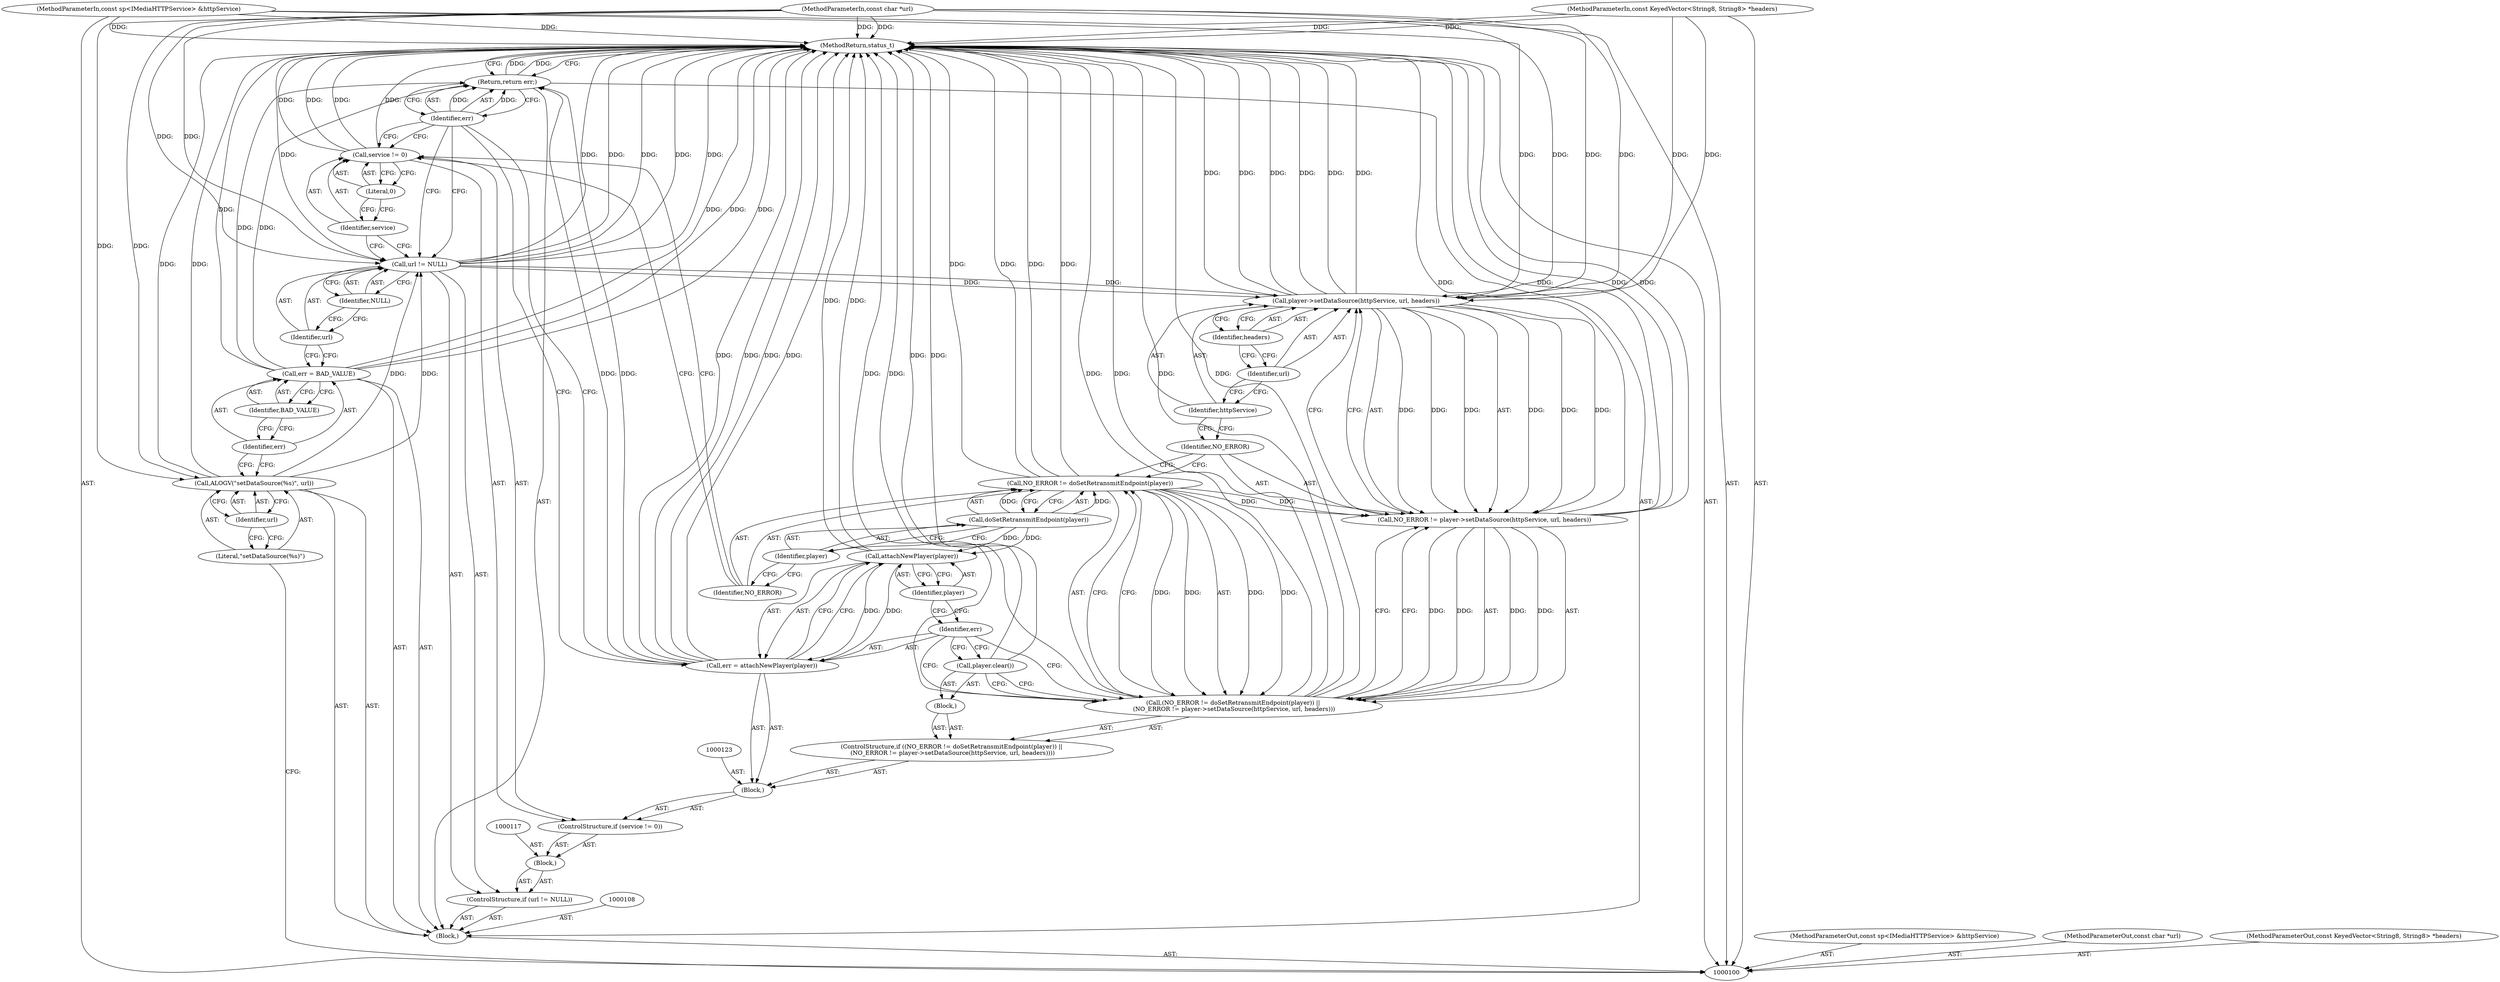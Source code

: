 digraph "0_Android_42a25c46b844518ff0d0b920c20c519e1417be69" {
"1000144" [label="(MethodReturn,status_t)"];
"1000119" [label="(Call,service != 0)"];
"1000120" [label="(Identifier,service)"];
"1000121" [label="(Literal,0)"];
"1000118" [label="(ControlStructure,if (service != 0))"];
"1000122" [label="(Block,)"];
"1000124" [label="(ControlStructure,if ((NO_ERROR != doSetRetransmitEndpoint(player)) ||\n (NO_ERROR != player->setDataSource(httpService, url, headers))))"];
"1000125" [label="(Call,(NO_ERROR != doSetRetransmitEndpoint(player)) ||\n (NO_ERROR != player->setDataSource(httpService, url, headers)))"];
"1000126" [label="(Call,NO_ERROR != doSetRetransmitEndpoint(player))"];
"1000127" [label="(Identifier,NO_ERROR)"];
"1000128" [label="(Call,doSetRetransmitEndpoint(player))"];
"1000129" [label="(Identifier,player)"];
"1000132" [label="(Call,player->setDataSource(httpService, url, headers))"];
"1000130" [label="(Call,NO_ERROR != player->setDataSource(httpService, url, headers))"];
"1000131" [label="(Identifier,NO_ERROR)"];
"1000133" [label="(Identifier,httpService)"];
"1000134" [label="(Identifier,url)"];
"1000135" [label="(Identifier,headers)"];
"1000136" [label="(Block,)"];
"1000137" [label="(Call,player.clear())"];
"1000138" [label="(Call,err = attachNewPlayer(player))"];
"1000139" [label="(Identifier,err)"];
"1000140" [label="(Call,attachNewPlayer(player))"];
"1000141" [label="(Identifier,player)"];
"1000142" [label="(Return,return err;)"];
"1000143" [label="(Identifier,err)"];
"1000101" [label="(MethodParameterIn,const sp<IMediaHTTPService> &httpService)"];
"1000193" [label="(MethodParameterOut,const sp<IMediaHTTPService> &httpService)"];
"1000102" [label="(MethodParameterIn,const char *url)"];
"1000194" [label="(MethodParameterOut,const char *url)"];
"1000103" [label="(MethodParameterIn,const KeyedVector<String8, String8> *headers)"];
"1000195" [label="(MethodParameterOut,const KeyedVector<String8, String8> *headers)"];
"1000104" [label="(Block,)"];
"1000106" [label="(Literal,\"setDataSource(%s)\")"];
"1000107" [label="(Identifier,url)"];
"1000105" [label="(Call,ALOGV(\"setDataSource(%s)\", url))"];
"1000109" [label="(Call,err = BAD_VALUE)"];
"1000110" [label="(Identifier,err)"];
"1000111" [label="(Identifier,BAD_VALUE)"];
"1000115" [label="(Identifier,NULL)"];
"1000112" [label="(ControlStructure,if (url != NULL))"];
"1000113" [label="(Call,url != NULL)"];
"1000114" [label="(Identifier,url)"];
"1000116" [label="(Block,)"];
"1000144" -> "1000100"  [label="AST: "];
"1000144" -> "1000142"  [label="CFG: "];
"1000125" -> "1000144"  [label="DDG: "];
"1000125" -> "1000144"  [label="DDG: "];
"1000125" -> "1000144"  [label="DDG: "];
"1000105" -> "1000144"  [label="DDG: "];
"1000113" -> "1000144"  [label="DDG: "];
"1000113" -> "1000144"  [label="DDG: "];
"1000113" -> "1000144"  [label="DDG: "];
"1000138" -> "1000144"  [label="DDG: "];
"1000138" -> "1000144"  [label="DDG: "];
"1000126" -> "1000144"  [label="DDG: "];
"1000126" -> "1000144"  [label="DDG: "];
"1000119" -> "1000144"  [label="DDG: "];
"1000119" -> "1000144"  [label="DDG: "];
"1000109" -> "1000144"  [label="DDG: "];
"1000109" -> "1000144"  [label="DDG: "];
"1000130" -> "1000144"  [label="DDG: "];
"1000130" -> "1000144"  [label="DDG: "];
"1000140" -> "1000144"  [label="DDG: "];
"1000103" -> "1000144"  [label="DDG: "];
"1000132" -> "1000144"  [label="DDG: "];
"1000132" -> "1000144"  [label="DDG: "];
"1000132" -> "1000144"  [label="DDG: "];
"1000102" -> "1000144"  [label="DDG: "];
"1000101" -> "1000144"  [label="DDG: "];
"1000137" -> "1000144"  [label="DDG: "];
"1000142" -> "1000144"  [label="DDG: "];
"1000119" -> "1000118"  [label="AST: "];
"1000119" -> "1000121"  [label="CFG: "];
"1000120" -> "1000119"  [label="AST: "];
"1000121" -> "1000119"  [label="AST: "];
"1000127" -> "1000119"  [label="CFG: "];
"1000143" -> "1000119"  [label="CFG: "];
"1000119" -> "1000144"  [label="DDG: "];
"1000119" -> "1000144"  [label="DDG: "];
"1000120" -> "1000119"  [label="AST: "];
"1000120" -> "1000113"  [label="CFG: "];
"1000121" -> "1000120"  [label="CFG: "];
"1000121" -> "1000119"  [label="AST: "];
"1000121" -> "1000120"  [label="CFG: "];
"1000119" -> "1000121"  [label="CFG: "];
"1000118" -> "1000116"  [label="AST: "];
"1000119" -> "1000118"  [label="AST: "];
"1000122" -> "1000118"  [label="AST: "];
"1000122" -> "1000118"  [label="AST: "];
"1000123" -> "1000122"  [label="AST: "];
"1000124" -> "1000122"  [label="AST: "];
"1000138" -> "1000122"  [label="AST: "];
"1000124" -> "1000122"  [label="AST: "];
"1000125" -> "1000124"  [label="AST: "];
"1000136" -> "1000124"  [label="AST: "];
"1000125" -> "1000124"  [label="AST: "];
"1000125" -> "1000126"  [label="CFG: "];
"1000125" -> "1000130"  [label="CFG: "];
"1000126" -> "1000125"  [label="AST: "];
"1000130" -> "1000125"  [label="AST: "];
"1000137" -> "1000125"  [label="CFG: "];
"1000139" -> "1000125"  [label="CFG: "];
"1000125" -> "1000144"  [label="DDG: "];
"1000125" -> "1000144"  [label="DDG: "];
"1000125" -> "1000144"  [label="DDG: "];
"1000126" -> "1000125"  [label="DDG: "];
"1000126" -> "1000125"  [label="DDG: "];
"1000130" -> "1000125"  [label="DDG: "];
"1000130" -> "1000125"  [label="DDG: "];
"1000126" -> "1000125"  [label="AST: "];
"1000126" -> "1000128"  [label="CFG: "];
"1000127" -> "1000126"  [label="AST: "];
"1000128" -> "1000126"  [label="AST: "];
"1000131" -> "1000126"  [label="CFG: "];
"1000125" -> "1000126"  [label="CFG: "];
"1000126" -> "1000144"  [label="DDG: "];
"1000126" -> "1000144"  [label="DDG: "];
"1000126" -> "1000125"  [label="DDG: "];
"1000126" -> "1000125"  [label="DDG: "];
"1000128" -> "1000126"  [label="DDG: "];
"1000126" -> "1000130"  [label="DDG: "];
"1000127" -> "1000126"  [label="AST: "];
"1000127" -> "1000119"  [label="CFG: "];
"1000129" -> "1000127"  [label="CFG: "];
"1000128" -> "1000126"  [label="AST: "];
"1000128" -> "1000129"  [label="CFG: "];
"1000129" -> "1000128"  [label="AST: "];
"1000126" -> "1000128"  [label="CFG: "];
"1000128" -> "1000126"  [label="DDG: "];
"1000128" -> "1000140"  [label="DDG: "];
"1000129" -> "1000128"  [label="AST: "];
"1000129" -> "1000127"  [label="CFG: "];
"1000128" -> "1000129"  [label="CFG: "];
"1000132" -> "1000130"  [label="AST: "];
"1000132" -> "1000135"  [label="CFG: "];
"1000133" -> "1000132"  [label="AST: "];
"1000134" -> "1000132"  [label="AST: "];
"1000135" -> "1000132"  [label="AST: "];
"1000130" -> "1000132"  [label="CFG: "];
"1000132" -> "1000144"  [label="DDG: "];
"1000132" -> "1000144"  [label="DDG: "];
"1000132" -> "1000144"  [label="DDG: "];
"1000132" -> "1000130"  [label="DDG: "];
"1000132" -> "1000130"  [label="DDG: "];
"1000132" -> "1000130"  [label="DDG: "];
"1000101" -> "1000132"  [label="DDG: "];
"1000113" -> "1000132"  [label="DDG: "];
"1000102" -> "1000132"  [label="DDG: "];
"1000103" -> "1000132"  [label="DDG: "];
"1000130" -> "1000125"  [label="AST: "];
"1000130" -> "1000132"  [label="CFG: "];
"1000131" -> "1000130"  [label="AST: "];
"1000132" -> "1000130"  [label="AST: "];
"1000125" -> "1000130"  [label="CFG: "];
"1000130" -> "1000144"  [label="DDG: "];
"1000130" -> "1000144"  [label="DDG: "];
"1000130" -> "1000125"  [label="DDG: "];
"1000130" -> "1000125"  [label="DDG: "];
"1000126" -> "1000130"  [label="DDG: "];
"1000132" -> "1000130"  [label="DDG: "];
"1000132" -> "1000130"  [label="DDG: "];
"1000132" -> "1000130"  [label="DDG: "];
"1000131" -> "1000130"  [label="AST: "];
"1000131" -> "1000126"  [label="CFG: "];
"1000133" -> "1000131"  [label="CFG: "];
"1000133" -> "1000132"  [label="AST: "];
"1000133" -> "1000131"  [label="CFG: "];
"1000134" -> "1000133"  [label="CFG: "];
"1000134" -> "1000132"  [label="AST: "];
"1000134" -> "1000133"  [label="CFG: "];
"1000135" -> "1000134"  [label="CFG: "];
"1000135" -> "1000132"  [label="AST: "];
"1000135" -> "1000134"  [label="CFG: "];
"1000132" -> "1000135"  [label="CFG: "];
"1000136" -> "1000124"  [label="AST: "];
"1000137" -> "1000136"  [label="AST: "];
"1000137" -> "1000136"  [label="AST: "];
"1000137" -> "1000125"  [label="CFG: "];
"1000139" -> "1000137"  [label="CFG: "];
"1000137" -> "1000144"  [label="DDG: "];
"1000138" -> "1000122"  [label="AST: "];
"1000138" -> "1000140"  [label="CFG: "];
"1000139" -> "1000138"  [label="AST: "];
"1000140" -> "1000138"  [label="AST: "];
"1000143" -> "1000138"  [label="CFG: "];
"1000138" -> "1000144"  [label="DDG: "];
"1000138" -> "1000144"  [label="DDG: "];
"1000140" -> "1000138"  [label="DDG: "];
"1000138" -> "1000142"  [label="DDG: "];
"1000139" -> "1000138"  [label="AST: "];
"1000139" -> "1000137"  [label="CFG: "];
"1000139" -> "1000125"  [label="CFG: "];
"1000141" -> "1000139"  [label="CFG: "];
"1000140" -> "1000138"  [label="AST: "];
"1000140" -> "1000141"  [label="CFG: "];
"1000141" -> "1000140"  [label="AST: "];
"1000138" -> "1000140"  [label="CFG: "];
"1000140" -> "1000144"  [label="DDG: "];
"1000140" -> "1000138"  [label="DDG: "];
"1000128" -> "1000140"  [label="DDG: "];
"1000141" -> "1000140"  [label="AST: "];
"1000141" -> "1000139"  [label="CFG: "];
"1000140" -> "1000141"  [label="CFG: "];
"1000142" -> "1000104"  [label="AST: "];
"1000142" -> "1000143"  [label="CFG: "];
"1000143" -> "1000142"  [label="AST: "];
"1000144" -> "1000142"  [label="CFG: "];
"1000142" -> "1000144"  [label="DDG: "];
"1000143" -> "1000142"  [label="DDG: "];
"1000138" -> "1000142"  [label="DDG: "];
"1000109" -> "1000142"  [label="DDG: "];
"1000143" -> "1000142"  [label="AST: "];
"1000143" -> "1000138"  [label="CFG: "];
"1000143" -> "1000119"  [label="CFG: "];
"1000143" -> "1000113"  [label="CFG: "];
"1000142" -> "1000143"  [label="CFG: "];
"1000143" -> "1000142"  [label="DDG: "];
"1000101" -> "1000100"  [label="AST: "];
"1000101" -> "1000144"  [label="DDG: "];
"1000101" -> "1000132"  [label="DDG: "];
"1000193" -> "1000100"  [label="AST: "];
"1000102" -> "1000100"  [label="AST: "];
"1000102" -> "1000144"  [label="DDG: "];
"1000102" -> "1000105"  [label="DDG: "];
"1000102" -> "1000113"  [label="DDG: "];
"1000102" -> "1000132"  [label="DDG: "];
"1000194" -> "1000100"  [label="AST: "];
"1000103" -> "1000100"  [label="AST: "];
"1000103" -> "1000144"  [label="DDG: "];
"1000103" -> "1000132"  [label="DDG: "];
"1000195" -> "1000100"  [label="AST: "];
"1000104" -> "1000100"  [label="AST: "];
"1000105" -> "1000104"  [label="AST: "];
"1000108" -> "1000104"  [label="AST: "];
"1000109" -> "1000104"  [label="AST: "];
"1000112" -> "1000104"  [label="AST: "];
"1000142" -> "1000104"  [label="AST: "];
"1000106" -> "1000105"  [label="AST: "];
"1000106" -> "1000100"  [label="CFG: "];
"1000107" -> "1000106"  [label="CFG: "];
"1000107" -> "1000105"  [label="AST: "];
"1000107" -> "1000106"  [label="CFG: "];
"1000105" -> "1000107"  [label="CFG: "];
"1000105" -> "1000104"  [label="AST: "];
"1000105" -> "1000107"  [label="CFG: "];
"1000106" -> "1000105"  [label="AST: "];
"1000107" -> "1000105"  [label="AST: "];
"1000110" -> "1000105"  [label="CFG: "];
"1000105" -> "1000144"  [label="DDG: "];
"1000102" -> "1000105"  [label="DDG: "];
"1000105" -> "1000113"  [label="DDG: "];
"1000109" -> "1000104"  [label="AST: "];
"1000109" -> "1000111"  [label="CFG: "];
"1000110" -> "1000109"  [label="AST: "];
"1000111" -> "1000109"  [label="AST: "];
"1000114" -> "1000109"  [label="CFG: "];
"1000109" -> "1000144"  [label="DDG: "];
"1000109" -> "1000144"  [label="DDG: "];
"1000109" -> "1000142"  [label="DDG: "];
"1000110" -> "1000109"  [label="AST: "];
"1000110" -> "1000105"  [label="CFG: "];
"1000111" -> "1000110"  [label="CFG: "];
"1000111" -> "1000109"  [label="AST: "];
"1000111" -> "1000110"  [label="CFG: "];
"1000109" -> "1000111"  [label="CFG: "];
"1000115" -> "1000113"  [label="AST: "];
"1000115" -> "1000114"  [label="CFG: "];
"1000113" -> "1000115"  [label="CFG: "];
"1000112" -> "1000104"  [label="AST: "];
"1000113" -> "1000112"  [label="AST: "];
"1000116" -> "1000112"  [label="AST: "];
"1000113" -> "1000112"  [label="AST: "];
"1000113" -> "1000115"  [label="CFG: "];
"1000114" -> "1000113"  [label="AST: "];
"1000115" -> "1000113"  [label="AST: "];
"1000120" -> "1000113"  [label="CFG: "];
"1000143" -> "1000113"  [label="CFG: "];
"1000113" -> "1000144"  [label="DDG: "];
"1000113" -> "1000144"  [label="DDG: "];
"1000113" -> "1000144"  [label="DDG: "];
"1000105" -> "1000113"  [label="DDG: "];
"1000102" -> "1000113"  [label="DDG: "];
"1000113" -> "1000132"  [label="DDG: "];
"1000114" -> "1000113"  [label="AST: "];
"1000114" -> "1000109"  [label="CFG: "];
"1000115" -> "1000114"  [label="CFG: "];
"1000116" -> "1000112"  [label="AST: "];
"1000117" -> "1000116"  [label="AST: "];
"1000118" -> "1000116"  [label="AST: "];
}
